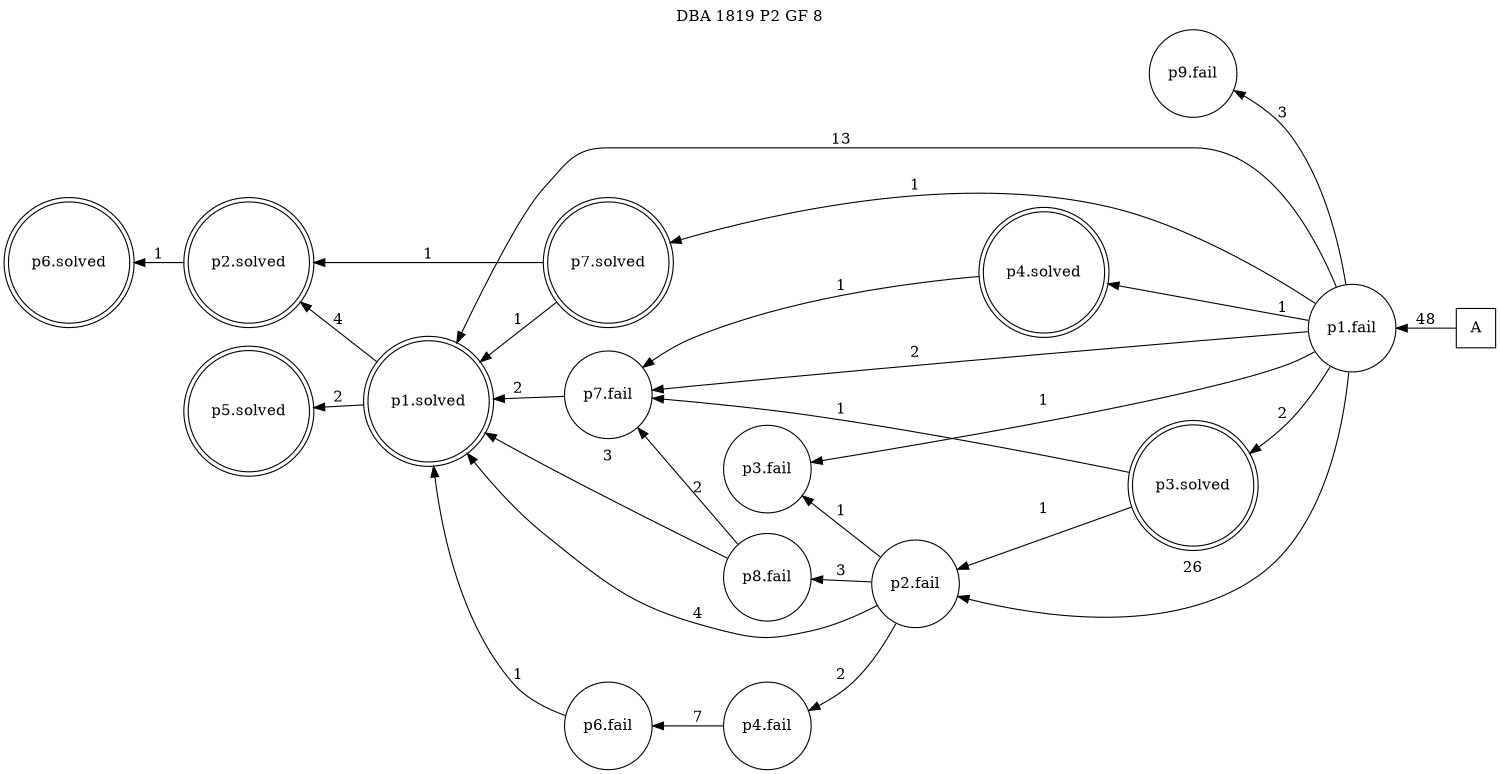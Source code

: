 digraph DBA_1819_P2_GF_8 {
labelloc="tl"
label= " DBA 1819 P2 GF 8 "
rankdir="RL";
graph [ size=" 10 , 10 !"]

"A" [shape="square" label="A"]
"p1.fail" [shape="circle" label="p1.fail"]
"p9.fail" [shape="circle" label="p9.fail"]
"p2.fail" [shape="circle" label="p2.fail"]
"p8.fail" [shape="circle" label="p8.fail"]
"p3.fail" [shape="circle" label="p3.fail"]
"p7.fail" [shape="circle" label="p7.fail"]
"p1.solved" [shape="doublecircle" label="p1.solved"]
"p4.solved" [shape="doublecircle" label="p4.solved"]
"p5.solved" [shape="doublecircle" label="p5.solved"]
"p2.solved" [shape="doublecircle" label="p2.solved"]
"p6.solved" [shape="doublecircle" label="p6.solved"]
"p4.fail" [shape="circle" label="p4.fail"]
"p6.fail" [shape="circle" label="p6.fail"]
"p7.solved" [shape="doublecircle" label="p7.solved"]
"p3.solved" [shape="doublecircle" label="p3.solved"]
"A" -> "p1.fail" [ label=48]
"p1.fail" -> "p9.fail" [ label=3]
"p1.fail" -> "p2.fail" [ label=26]
"p1.fail" -> "p3.fail" [ label=1]
"p1.fail" -> "p7.fail" [ label=2]
"p1.fail" -> "p1.solved" [ label=13]
"p1.fail" -> "p4.solved" [ label=1]
"p1.fail" -> "p7.solved" [ label=1]
"p1.fail" -> "p3.solved" [ label=2]
"p2.fail" -> "p8.fail" [ label=3]
"p2.fail" -> "p3.fail" [ label=1]
"p2.fail" -> "p1.solved" [ label=4]
"p2.fail" -> "p4.fail" [ label=2]
"p8.fail" -> "p7.fail" [ label=2]
"p8.fail" -> "p1.solved" [ label=3]
"p7.fail" -> "p1.solved" [ label=2]
"p1.solved" -> "p5.solved" [ label=2]
"p1.solved" -> "p2.solved" [ label=4]
"p4.solved" -> "p7.fail" [ label=1]
"p2.solved" -> "p6.solved" [ label=1]
"p4.fail" -> "p6.fail" [ label=7]
"p6.fail" -> "p1.solved" [ label=1]
"p7.solved" -> "p1.solved" [ label=1]
"p7.solved" -> "p2.solved" [ label=1]
"p3.solved" -> "p2.fail" [ label=1]
"p3.solved" -> "p7.fail" [ label=1]
}
